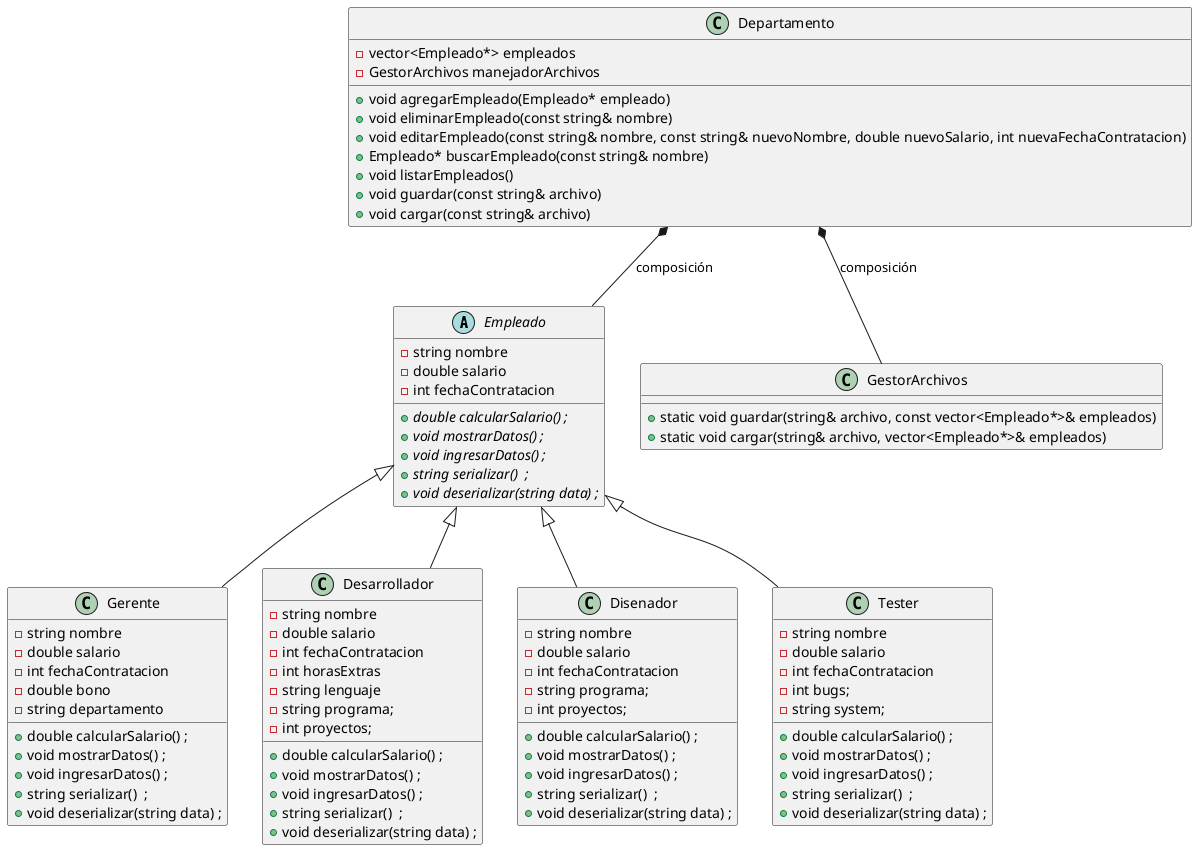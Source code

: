 @startuml
abstract class Empleado {
  -string nombre
  -double salario
  -int fechaContratacion
  +{abstract} double calcularSalario() ;
  +{abstract} void mostrarDatos() ;
  +{abstract} void ingresarDatos() ;
  +{abstract} string serializar()  ;
  +{abstract} void deserializar(string data) ;
}

class Gerente {
  -string nombre
  -double salario
  -int fechaContratacion
  -double bono
  -string departamento

  +double calcularSalario() ;
  +void mostrarDatos() ;
  +void ingresarDatos() ;
  +string serializar()  ;
  +void deserializar(string data) ;
}

class Desarrollador {
  -string nombre
  -double salario
  -int fechaContratacion
  -int horasExtras
  -string lenguaje
  -string programa;
  -int proyectos;

  +double calcularSalario() ;
  +void mostrarDatos() ;
  +void ingresarDatos() ;
  +string serializar()  ;
  +void deserializar(string data) ;
}

class Disenador {
  -string nombre
  -double salario
  -int fechaContratacion
  -string programa;
  -int proyectos;

  +double calcularSalario() ;
  +void mostrarDatos() ;
  +void ingresarDatos() ;
  +string serializar()  ;
  +void deserializar(string data) ;
}

class Tester {
  -string nombre
  -double salario
  -int fechaContratacion
  -int bugs;
  -string system;

  +double calcularSalario() ;
  +void mostrarDatos() ;
  +void ingresarDatos() ;
  +string serializar()  ;
  +void deserializar(string data) ;
}

Empleado <|-- Gerente
Empleado <|-- Desarrollador
Empleado <|-- Disenador
Empleado <|-- Tester

class GestorArchivos {
  +static void guardar(string& archivo, const vector<Empleado*>& empleados)
  +static void cargar(string& archivo, vector<Empleado*>& empleados)
}

class Departamento {
  -vector<Empleado*> empleados
  -GestorArchivos manejadorArchivos
  +void agregarEmpleado(Empleado* empleado)
  +void eliminarEmpleado(const string& nombre)
  +void editarEmpleado(const string& nombre, const string& nuevoNombre, double nuevoSalario, int nuevaFechaContratacion)
  +Empleado* buscarEmpleado(const string& nombre)
  +void listarEmpleados()
  +void guardar(const string& archivo)
  +void cargar(const string& archivo)
}

Departamento *-- GestorArchivos : composición
Departamento *-- Empleado : composición
@enduml